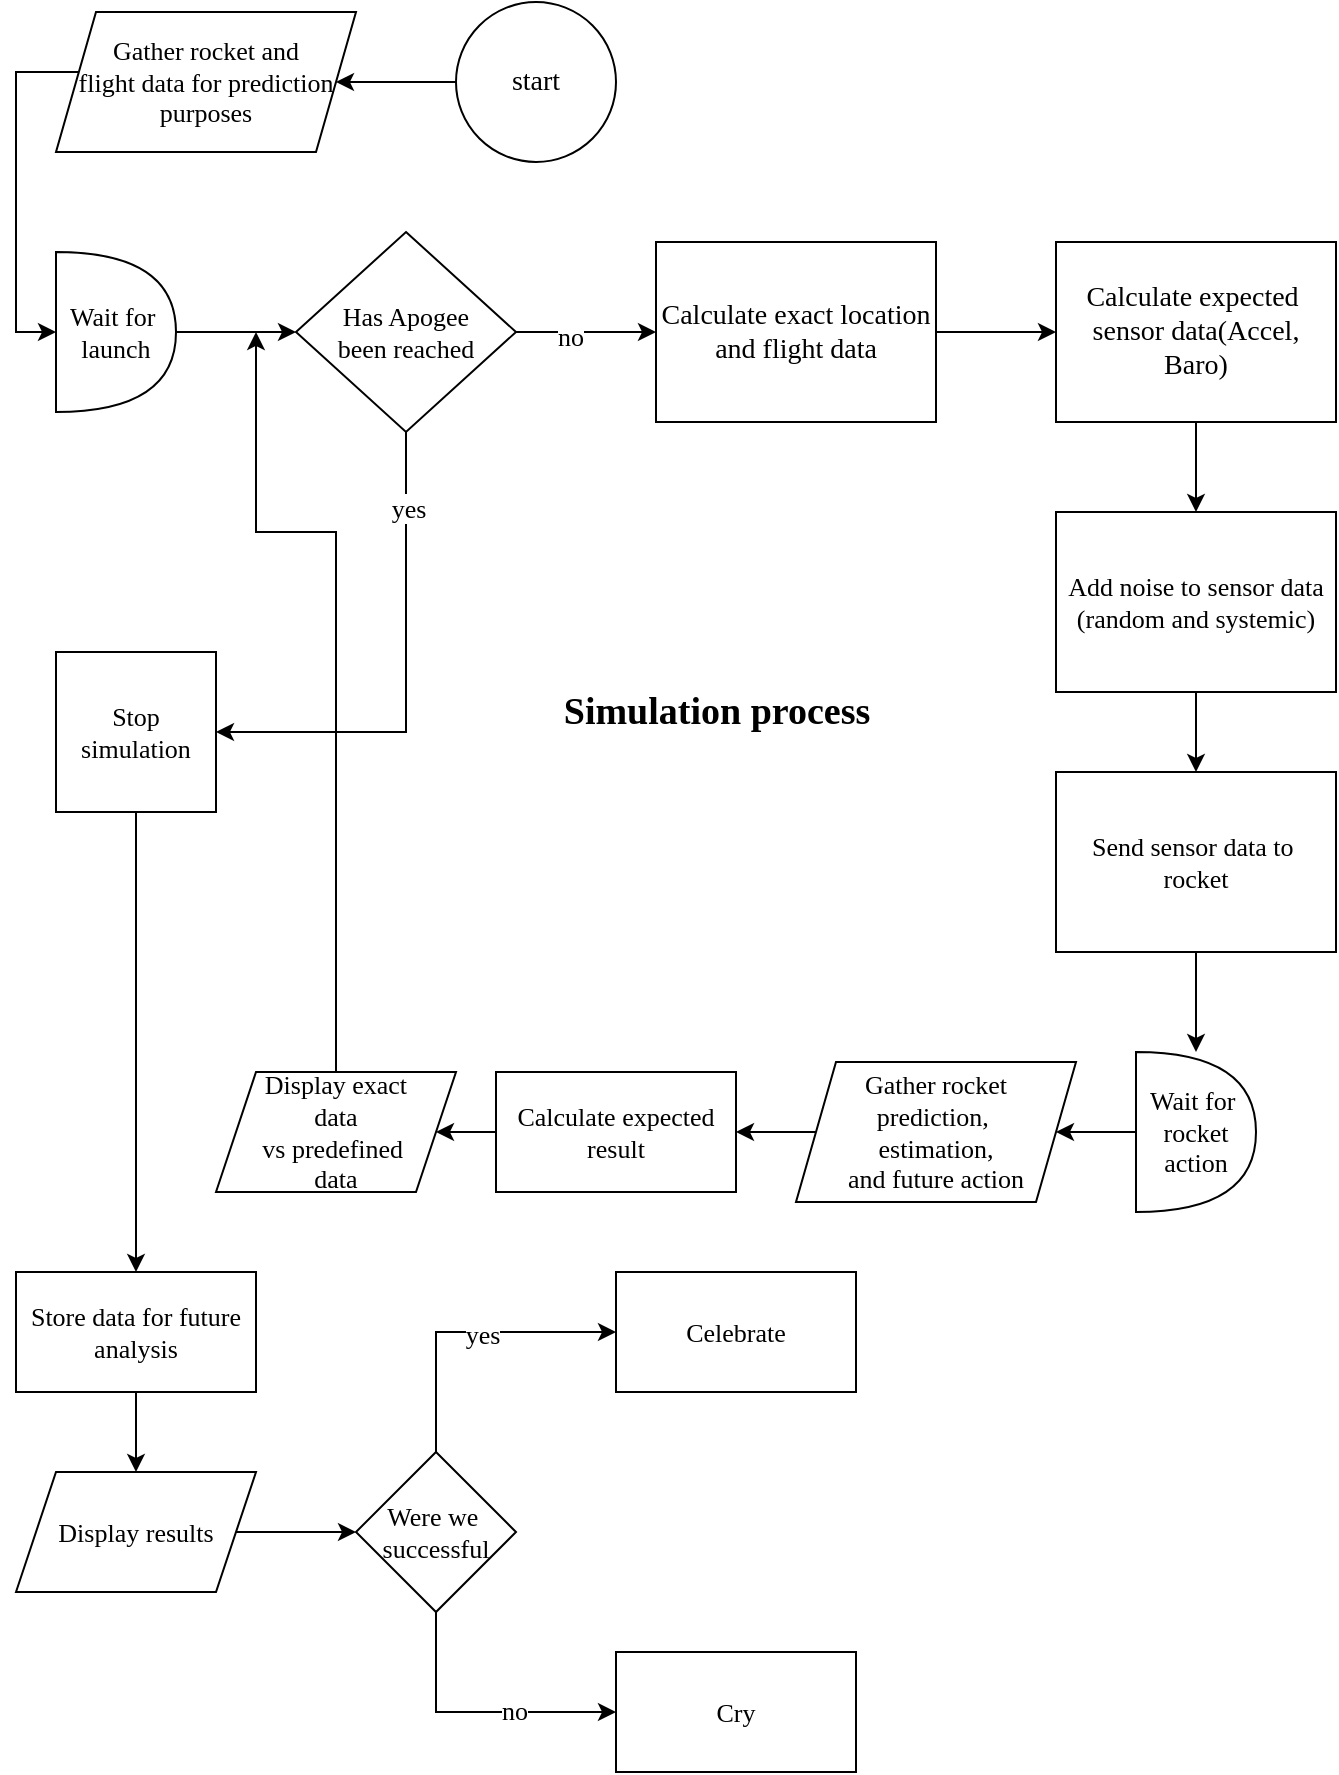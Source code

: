 <mxfile version="20.8.16" type="device"><diagram name="Page-1" id="EcsDrid8_KMtDttIBApd"><mxGraphModel dx="1173" dy="709" grid="1" gridSize="10" guides="1" tooltips="1" connect="1" arrows="1" fold="1" page="1" pageScale="1" pageWidth="850" pageHeight="1100" math="0" shadow="0"><root><mxCell id="0"/><mxCell id="1" parent="0"/><mxCell id="APxPNBxgjJhspSpL4Pdk-17" style="edgeStyle=orthogonalEdgeStyle;rounded=0;orthogonalLoop=1;jettySize=auto;html=1;entryX=0;entryY=0.5;entryDx=0;entryDy=0;entryPerimeter=0;fontFamily=Times New Roman;fontSize=13;" edge="1" parent="1" source="APxPNBxgjJhspSpL4Pdk-1" target="APxPNBxgjJhspSpL4Pdk-3"><mxGeometry relative="1" as="geometry"><Array as="points"><mxPoint x="95" y="125"/><mxPoint x="95" y="255"/></Array></mxGeometry></mxCell><mxCell id="APxPNBxgjJhspSpL4Pdk-1" value="&lt;font style=&quot;font-size: 13px;&quot; face=&quot;Times New Roman&quot;&gt;Gather rocket and &lt;br&gt;flight data for prediction&lt;br&gt;purposes&lt;br&gt;&lt;/font&gt;" style="shape=parallelogram;perimeter=parallelogramPerimeter;whiteSpace=wrap;html=1;fixedSize=1;" vertex="1" parent="1"><mxGeometry x="115" y="95" width="150" height="70" as="geometry"/></mxCell><mxCell id="APxPNBxgjJhspSpL4Pdk-16" value="" style="edgeStyle=orthogonalEdgeStyle;rounded=0;orthogonalLoop=1;jettySize=auto;html=1;fontFamily=Times New Roman;fontSize=13;" edge="1" parent="1" source="APxPNBxgjJhspSpL4Pdk-2" target="APxPNBxgjJhspSpL4Pdk-1"><mxGeometry relative="1" as="geometry"/></mxCell><mxCell id="APxPNBxgjJhspSpL4Pdk-2" value="&lt;font style=&quot;font-size: 14px;&quot;&gt;start&lt;/font&gt;" style="ellipse;whiteSpace=wrap;html=1;aspect=fixed;fontFamily=Times New Roman;fontSize=13;" vertex="1" parent="1"><mxGeometry x="315" y="90" width="80" height="80" as="geometry"/></mxCell><mxCell id="APxPNBxgjJhspSpL4Pdk-18" value="" style="edgeStyle=orthogonalEdgeStyle;rounded=0;orthogonalLoop=1;jettySize=auto;html=1;fontFamily=Times New Roman;fontSize=13;" edge="1" parent="1" source="APxPNBxgjJhspSpL4Pdk-3" target="APxPNBxgjJhspSpL4Pdk-4"><mxGeometry relative="1" as="geometry"/></mxCell><mxCell id="APxPNBxgjJhspSpL4Pdk-3" value="Wait for&amp;nbsp;&lt;br&gt;launch" style="shape=or;whiteSpace=wrap;html=1;fontFamily=Times New Roman;fontSize=13;" vertex="1" parent="1"><mxGeometry x="115" y="215" width="60" height="80" as="geometry"/></mxCell><mxCell id="APxPNBxgjJhspSpL4Pdk-19" value="" style="edgeStyle=orthogonalEdgeStyle;rounded=0;orthogonalLoop=1;jettySize=auto;html=1;fontFamily=Times New Roman;fontSize=13;" edge="1" parent="1" source="APxPNBxgjJhspSpL4Pdk-4" target="APxPNBxgjJhspSpL4Pdk-5"><mxGeometry relative="1" as="geometry"/></mxCell><mxCell id="APxPNBxgjJhspSpL4Pdk-37" value="no" style="edgeLabel;html=1;align=center;verticalAlign=middle;resizable=0;points=[];fontSize=13;fontFamily=Times New Roman;" vertex="1" connectable="0" parent="APxPNBxgjJhspSpL4Pdk-19"><mxGeometry x="-0.229" y="-2" relative="1" as="geometry"><mxPoint as="offset"/></mxGeometry></mxCell><mxCell id="APxPNBxgjJhspSpL4Pdk-22" style="edgeStyle=orthogonalEdgeStyle;rounded=0;orthogonalLoop=1;jettySize=auto;html=1;entryX=1;entryY=0.5;entryDx=0;entryDy=0;fontFamily=Times New Roman;fontSize=13;" edge="1" parent="1" source="APxPNBxgjJhspSpL4Pdk-4" target="APxPNBxgjJhspSpL4Pdk-21"><mxGeometry relative="1" as="geometry"><Array as="points"><mxPoint x="290" y="455"/></Array></mxGeometry></mxCell><mxCell id="APxPNBxgjJhspSpL4Pdk-36" value="yes" style="edgeLabel;html=1;align=center;verticalAlign=middle;resizable=0;points=[];fontSize=13;fontFamily=Times New Roman;" vertex="1" connectable="0" parent="APxPNBxgjJhspSpL4Pdk-22"><mxGeometry x="-0.693" y="1" relative="1" as="geometry"><mxPoint as="offset"/></mxGeometry></mxCell><mxCell id="APxPNBxgjJhspSpL4Pdk-4" value="Has Apogee&lt;br&gt;been reached" style="rhombus;whiteSpace=wrap;html=1;fontFamily=Times New Roman;fontSize=13;" vertex="1" parent="1"><mxGeometry x="235" y="205" width="110" height="100" as="geometry"/></mxCell><mxCell id="APxPNBxgjJhspSpL4Pdk-20" value="" style="edgeStyle=orthogonalEdgeStyle;rounded=0;orthogonalLoop=1;jettySize=auto;html=1;fontFamily=Times New Roman;fontSize=13;" edge="1" parent="1" source="APxPNBxgjJhspSpL4Pdk-5" target="APxPNBxgjJhspSpL4Pdk-6"><mxGeometry relative="1" as="geometry"/></mxCell><mxCell id="APxPNBxgjJhspSpL4Pdk-5" value="&lt;font style=&quot;font-size: 14px;&quot;&gt;Calculate exact location and flight data&lt;/font&gt;" style="rounded=0;whiteSpace=wrap;html=1;fontFamily=Times New Roman;fontSize=13;" vertex="1" parent="1"><mxGeometry x="415" y="210" width="140" height="90" as="geometry"/></mxCell><mxCell id="APxPNBxgjJhspSpL4Pdk-12" value="" style="edgeStyle=orthogonalEdgeStyle;rounded=0;orthogonalLoop=1;jettySize=auto;html=1;fontFamily=Times New Roman;fontSize=13;" edge="1" parent="1" source="APxPNBxgjJhspSpL4Pdk-6" target="APxPNBxgjJhspSpL4Pdk-7"><mxGeometry relative="1" as="geometry"/></mxCell><mxCell id="APxPNBxgjJhspSpL4Pdk-6" value="&lt;font style=&quot;font-size: 14px;&quot;&gt;Calculate expected&amp;nbsp;&lt;br&gt;sensor data(Accel, Baro)&lt;/font&gt;" style="rounded=0;whiteSpace=wrap;html=1;fontFamily=Times New Roman;fontSize=13;" vertex="1" parent="1"><mxGeometry x="615" y="210" width="140" height="90" as="geometry"/></mxCell><mxCell id="APxPNBxgjJhspSpL4Pdk-11" value="" style="edgeStyle=orthogonalEdgeStyle;rounded=0;orthogonalLoop=1;jettySize=auto;html=1;fontFamily=Times New Roman;fontSize=13;" edge="1" parent="1" source="APxPNBxgjJhspSpL4Pdk-7" target="APxPNBxgjJhspSpL4Pdk-8"><mxGeometry relative="1" as="geometry"/></mxCell><mxCell id="APxPNBxgjJhspSpL4Pdk-7" value="Add noise to sensor data&lt;br&gt;(random and systemic)" style="rounded=0;whiteSpace=wrap;html=1;fontFamily=Times New Roman;fontSize=13;" vertex="1" parent="1"><mxGeometry x="615" y="345" width="140" height="90" as="geometry"/></mxCell><mxCell id="APxPNBxgjJhspSpL4Pdk-10" value="" style="edgeStyle=orthogonalEdgeStyle;rounded=0;orthogonalLoop=1;jettySize=auto;html=1;fontFamily=Times New Roman;fontSize=13;" edge="1" parent="1" source="APxPNBxgjJhspSpL4Pdk-8" target="APxPNBxgjJhspSpL4Pdk-9"><mxGeometry relative="1" as="geometry"/></mxCell><mxCell id="APxPNBxgjJhspSpL4Pdk-8" value="Send sensor data to&amp;nbsp;&lt;br&gt;rocket" style="rounded=0;whiteSpace=wrap;html=1;fontFamily=Times New Roman;fontSize=13;" vertex="1" parent="1"><mxGeometry x="615" y="475" width="140" height="90" as="geometry"/></mxCell><mxCell id="APxPNBxgjJhspSpL4Pdk-38" value="" style="edgeStyle=orthogonalEdgeStyle;rounded=0;orthogonalLoop=1;jettySize=auto;html=1;fontFamily=Times New Roman;fontSize=13;" edge="1" parent="1" source="APxPNBxgjJhspSpL4Pdk-9" target="APxPNBxgjJhspSpL4Pdk-13"><mxGeometry relative="1" as="geometry"/></mxCell><mxCell id="APxPNBxgjJhspSpL4Pdk-9" value="Wait for&amp;nbsp;&lt;br&gt;rocket action" style="shape=or;whiteSpace=wrap;html=1;fontFamily=Times New Roman;fontSize=13;" vertex="1" parent="1"><mxGeometry x="655" y="615" width="60" height="80" as="geometry"/></mxCell><mxCell id="APxPNBxgjJhspSpL4Pdk-39" value="" style="edgeStyle=orthogonalEdgeStyle;rounded=0;orthogonalLoop=1;jettySize=auto;html=1;fontFamily=Times New Roman;fontSize=13;" edge="1" parent="1" source="APxPNBxgjJhspSpL4Pdk-13" target="APxPNBxgjJhspSpL4Pdk-14"><mxGeometry relative="1" as="geometry"/></mxCell><mxCell id="APxPNBxgjJhspSpL4Pdk-13" value="Gather rocket &lt;br&gt;prediction,&amp;nbsp;&lt;br&gt;estimation,&lt;br&gt;and future action" style="shape=parallelogram;perimeter=parallelogramPerimeter;whiteSpace=wrap;html=1;fixedSize=1;fontFamily=Times New Roman;fontSize=13;" vertex="1" parent="1"><mxGeometry x="485" y="620" width="140" height="70" as="geometry"/></mxCell><mxCell id="APxPNBxgjJhspSpL4Pdk-40" value="" style="edgeStyle=orthogonalEdgeStyle;rounded=0;orthogonalLoop=1;jettySize=auto;html=1;fontFamily=Times New Roman;fontSize=13;" edge="1" parent="1" source="APxPNBxgjJhspSpL4Pdk-14" target="APxPNBxgjJhspSpL4Pdk-15"><mxGeometry relative="1" as="geometry"/></mxCell><mxCell id="APxPNBxgjJhspSpL4Pdk-14" value="Calculate expected&lt;br&gt;result" style="whiteSpace=wrap;html=1;fontFamily=Times New Roman;fontSize=13;" vertex="1" parent="1"><mxGeometry x="335" y="625" width="120" height="60" as="geometry"/></mxCell><mxCell id="APxPNBxgjJhspSpL4Pdk-25" style="edgeStyle=orthogonalEdgeStyle;rounded=0;orthogonalLoop=1;jettySize=auto;html=1;fontFamily=Times New Roman;fontSize=13;" edge="1" parent="1" source="APxPNBxgjJhspSpL4Pdk-15"><mxGeometry relative="1" as="geometry"><mxPoint x="215" y="255" as="targetPoint"/><Array as="points"><mxPoint x="255" y="355"/><mxPoint x="215" y="355"/></Array></mxGeometry></mxCell><mxCell id="APxPNBxgjJhspSpL4Pdk-15" value="Display exact &lt;br&gt;data&lt;br&gt;vs predefined&amp;nbsp;&lt;br&gt;data" style="shape=parallelogram;perimeter=parallelogramPerimeter;whiteSpace=wrap;html=1;fixedSize=1;fontFamily=Times New Roman;fontSize=13;" vertex="1" parent="1"><mxGeometry x="195" y="625" width="120" height="60" as="geometry"/></mxCell><mxCell id="APxPNBxgjJhspSpL4Pdk-24" style="edgeStyle=orthogonalEdgeStyle;rounded=0;orthogonalLoop=1;jettySize=auto;html=1;entryX=0.5;entryY=0;entryDx=0;entryDy=0;fontFamily=Times New Roman;fontSize=13;" edge="1" parent="1" source="APxPNBxgjJhspSpL4Pdk-21" target="APxPNBxgjJhspSpL4Pdk-23"><mxGeometry relative="1" as="geometry"/></mxCell><mxCell id="APxPNBxgjJhspSpL4Pdk-21" value="Stop simulation" style="whiteSpace=wrap;html=1;aspect=fixed;fontFamily=Times New Roman;fontSize=13;" vertex="1" parent="1"><mxGeometry x="115" y="415" width="80" height="80" as="geometry"/></mxCell><mxCell id="APxPNBxgjJhspSpL4Pdk-27" value="" style="edgeStyle=orthogonalEdgeStyle;rounded=0;orthogonalLoop=1;jettySize=auto;html=1;fontFamily=Times New Roman;fontSize=13;" edge="1" parent="1" source="APxPNBxgjJhspSpL4Pdk-23" target="APxPNBxgjJhspSpL4Pdk-26"><mxGeometry relative="1" as="geometry"/></mxCell><mxCell id="APxPNBxgjJhspSpL4Pdk-23" value="Store data for future analysis" style="whiteSpace=wrap;html=1;fontFamily=Times New Roman;fontSize=13;" vertex="1" parent="1"><mxGeometry x="95" y="725" width="120" height="60" as="geometry"/></mxCell><mxCell id="APxPNBxgjJhspSpL4Pdk-29" value="" style="edgeStyle=orthogonalEdgeStyle;rounded=0;orthogonalLoop=1;jettySize=auto;html=1;fontFamily=Times New Roman;fontSize=13;" edge="1" parent="1" source="APxPNBxgjJhspSpL4Pdk-26" target="APxPNBxgjJhspSpL4Pdk-28"><mxGeometry relative="1" as="geometry"/></mxCell><mxCell id="APxPNBxgjJhspSpL4Pdk-26" value="Display results" style="shape=parallelogram;perimeter=parallelogramPerimeter;whiteSpace=wrap;html=1;fixedSize=1;fontFamily=Times New Roman;fontSize=13;" vertex="1" parent="1"><mxGeometry x="95" y="825" width="120" height="60" as="geometry"/></mxCell><mxCell id="APxPNBxgjJhspSpL4Pdk-32" style="edgeStyle=orthogonalEdgeStyle;rounded=0;orthogonalLoop=1;jettySize=auto;html=1;entryX=0;entryY=0.5;entryDx=0;entryDy=0;fontFamily=Times New Roman;fontSize=13;" edge="1" parent="1" source="APxPNBxgjJhspSpL4Pdk-28" target="APxPNBxgjJhspSpL4Pdk-30"><mxGeometry relative="1" as="geometry"><Array as="points"><mxPoint x="305" y="755"/></Array></mxGeometry></mxCell><mxCell id="APxPNBxgjJhspSpL4Pdk-34" value="yes" style="edgeLabel;html=1;align=center;verticalAlign=middle;resizable=0;points=[];fontSize=13;fontFamily=Times New Roman;" vertex="1" connectable="0" parent="APxPNBxgjJhspSpL4Pdk-32"><mxGeometry x="0.098" y="-1" relative="1" as="geometry"><mxPoint as="offset"/></mxGeometry></mxCell><mxCell id="APxPNBxgjJhspSpL4Pdk-33" style="edgeStyle=orthogonalEdgeStyle;rounded=0;orthogonalLoop=1;jettySize=auto;html=1;entryX=0;entryY=0.5;entryDx=0;entryDy=0;fontFamily=Times New Roman;fontSize=13;" edge="1" parent="1" source="APxPNBxgjJhspSpL4Pdk-28" target="APxPNBxgjJhspSpL4Pdk-31"><mxGeometry relative="1" as="geometry"><Array as="points"><mxPoint x="305" y="945"/></Array></mxGeometry></mxCell><mxCell id="APxPNBxgjJhspSpL4Pdk-35" value="no" style="edgeLabel;html=1;align=center;verticalAlign=middle;resizable=0;points=[];fontSize=13;fontFamily=Times New Roman;" vertex="1" connectable="0" parent="APxPNBxgjJhspSpL4Pdk-33"><mxGeometry x="0.262" y="1" relative="1" as="geometry"><mxPoint as="offset"/></mxGeometry></mxCell><mxCell id="APxPNBxgjJhspSpL4Pdk-28" value="Were we&amp;nbsp;&lt;br&gt;successful" style="rhombus;whiteSpace=wrap;html=1;fontFamily=Times New Roman;fontSize=13;" vertex="1" parent="1"><mxGeometry x="265" y="815" width="80" height="80" as="geometry"/></mxCell><mxCell id="APxPNBxgjJhspSpL4Pdk-30" value="Celebrate" style="whiteSpace=wrap;html=1;fontFamily=Times New Roman;fontSize=13;" vertex="1" parent="1"><mxGeometry x="395" y="725" width="120" height="60" as="geometry"/></mxCell><mxCell id="APxPNBxgjJhspSpL4Pdk-31" value="Cry" style="whiteSpace=wrap;html=1;fontFamily=Times New Roman;fontSize=13;" vertex="1" parent="1"><mxGeometry x="395" y="915" width="120" height="60" as="geometry"/></mxCell><mxCell id="APxPNBxgjJhspSpL4Pdk-41" value="&lt;font style=&quot;font-size: 19px;&quot;&gt;&lt;b&gt;Simulation process&lt;/b&gt;&lt;/font&gt;" style="text;html=1;align=center;verticalAlign=middle;resizable=0;points=[];autosize=1;strokeColor=none;fillColor=none;fontSize=13;fontFamily=Times New Roman;" vertex="1" parent="1"><mxGeometry x="355" y="425" width="180" height="40" as="geometry"/></mxCell></root></mxGraphModel></diagram></mxfile>
